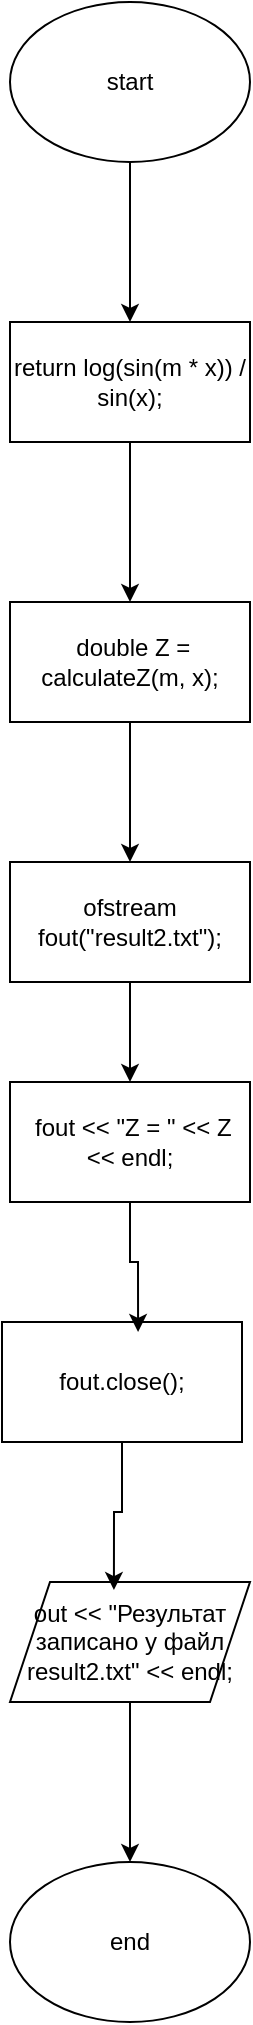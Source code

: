 <mxfile version="24.8.6">
  <diagram name="Сторінка-1" id="EaS7YQyv9x85QAPkl2Dk">
    <mxGraphModel dx="1432" dy="820" grid="1" gridSize="10" guides="1" tooltips="1" connect="1" arrows="1" fold="1" page="1" pageScale="1" pageWidth="827" pageHeight="1169" math="0" shadow="0">
      <root>
        <mxCell id="0" />
        <mxCell id="1" parent="0" />
        <mxCell id="ORHMoJ6zm3g9ehPedxOI-9" style="edgeStyle=orthogonalEdgeStyle;rounded=0;orthogonalLoop=1;jettySize=auto;html=1;entryX=0.5;entryY=0;entryDx=0;entryDy=0;" edge="1" parent="1" source="ORHMoJ6zm3g9ehPedxOI-1" target="ORHMoJ6zm3g9ehPedxOI-2">
          <mxGeometry relative="1" as="geometry" />
        </mxCell>
        <mxCell id="ORHMoJ6zm3g9ehPedxOI-1" value="start" style="ellipse;whiteSpace=wrap;html=1;" vertex="1" parent="1">
          <mxGeometry x="354" y="20" width="120" height="80" as="geometry" />
        </mxCell>
        <mxCell id="ORHMoJ6zm3g9ehPedxOI-10" style="edgeStyle=orthogonalEdgeStyle;rounded=0;orthogonalLoop=1;jettySize=auto;html=1;" edge="1" parent="1" source="ORHMoJ6zm3g9ehPedxOI-2" target="ORHMoJ6zm3g9ehPedxOI-3">
          <mxGeometry relative="1" as="geometry" />
        </mxCell>
        <mxCell id="ORHMoJ6zm3g9ehPedxOI-2" value="return log(sin(m * x)) / sin(x);" style="rounded=0;whiteSpace=wrap;html=1;" vertex="1" parent="1">
          <mxGeometry x="354" y="180" width="120" height="60" as="geometry" />
        </mxCell>
        <mxCell id="ORHMoJ6zm3g9ehPedxOI-11" style="edgeStyle=orthogonalEdgeStyle;rounded=0;orthogonalLoop=1;jettySize=auto;html=1;" edge="1" parent="1" source="ORHMoJ6zm3g9ehPedxOI-3" target="ORHMoJ6zm3g9ehPedxOI-4">
          <mxGeometry relative="1" as="geometry" />
        </mxCell>
        <mxCell id="ORHMoJ6zm3g9ehPedxOI-3" value="&amp;nbsp;double Z = calculateZ(m, x);" style="rounded=0;whiteSpace=wrap;html=1;" vertex="1" parent="1">
          <mxGeometry x="354" y="320" width="120" height="60" as="geometry" />
        </mxCell>
        <mxCell id="ORHMoJ6zm3g9ehPedxOI-13" style="edgeStyle=orthogonalEdgeStyle;rounded=0;orthogonalLoop=1;jettySize=auto;html=1;entryX=0.5;entryY=0;entryDx=0;entryDy=0;" edge="1" parent="1" source="ORHMoJ6zm3g9ehPedxOI-4" target="ORHMoJ6zm3g9ehPedxOI-5">
          <mxGeometry relative="1" as="geometry" />
        </mxCell>
        <mxCell id="ORHMoJ6zm3g9ehPedxOI-4" value="ofstream fout(&quot;result2.txt&quot;);" style="rounded=0;whiteSpace=wrap;html=1;" vertex="1" parent="1">
          <mxGeometry x="354" y="450" width="120" height="60" as="geometry" />
        </mxCell>
        <mxCell id="ORHMoJ6zm3g9ehPedxOI-5" value="&amp;nbsp;fout &amp;lt;&amp;lt; &quot;Z = &quot; &amp;lt;&amp;lt; Z &amp;lt;&amp;lt; endl;" style="rounded=0;whiteSpace=wrap;html=1;" vertex="1" parent="1">
          <mxGeometry x="354" y="560" width="120" height="60" as="geometry" />
        </mxCell>
        <mxCell id="ORHMoJ6zm3g9ehPedxOI-6" value="fout.close();" style="rounded=0;whiteSpace=wrap;html=1;" vertex="1" parent="1">
          <mxGeometry x="350" y="680" width="120" height="60" as="geometry" />
        </mxCell>
        <mxCell id="ORHMoJ6zm3g9ehPedxOI-16" style="edgeStyle=orthogonalEdgeStyle;rounded=0;orthogonalLoop=1;jettySize=auto;html=1;entryX=0.5;entryY=0;entryDx=0;entryDy=0;" edge="1" parent="1" source="ORHMoJ6zm3g9ehPedxOI-7" target="ORHMoJ6zm3g9ehPedxOI-8">
          <mxGeometry relative="1" as="geometry" />
        </mxCell>
        <mxCell id="ORHMoJ6zm3g9ehPedxOI-7" value="out &amp;lt;&amp;lt; &quot;Результат записано у файл result2.txt&quot; &amp;lt;&amp;lt; endl;" style="shape=parallelogram;perimeter=parallelogramPerimeter;whiteSpace=wrap;html=1;fixedSize=1;" vertex="1" parent="1">
          <mxGeometry x="354" y="810" width="120" height="60" as="geometry" />
        </mxCell>
        <mxCell id="ORHMoJ6zm3g9ehPedxOI-8" value="end" style="ellipse;whiteSpace=wrap;html=1;" vertex="1" parent="1">
          <mxGeometry x="354" y="950" width="120" height="80" as="geometry" />
        </mxCell>
        <mxCell id="ORHMoJ6zm3g9ehPedxOI-14" style="edgeStyle=orthogonalEdgeStyle;rounded=0;orthogonalLoop=1;jettySize=auto;html=1;entryX=0.567;entryY=0.083;entryDx=0;entryDy=0;entryPerimeter=0;" edge="1" parent="1" source="ORHMoJ6zm3g9ehPedxOI-5" target="ORHMoJ6zm3g9ehPedxOI-6">
          <mxGeometry relative="1" as="geometry" />
        </mxCell>
        <mxCell id="ORHMoJ6zm3g9ehPedxOI-15" style="edgeStyle=orthogonalEdgeStyle;rounded=0;orthogonalLoop=1;jettySize=auto;html=1;entryX=0.433;entryY=0.067;entryDx=0;entryDy=0;entryPerimeter=0;" edge="1" parent="1" source="ORHMoJ6zm3g9ehPedxOI-6" target="ORHMoJ6zm3g9ehPedxOI-7">
          <mxGeometry relative="1" as="geometry" />
        </mxCell>
      </root>
    </mxGraphModel>
  </diagram>
</mxfile>
